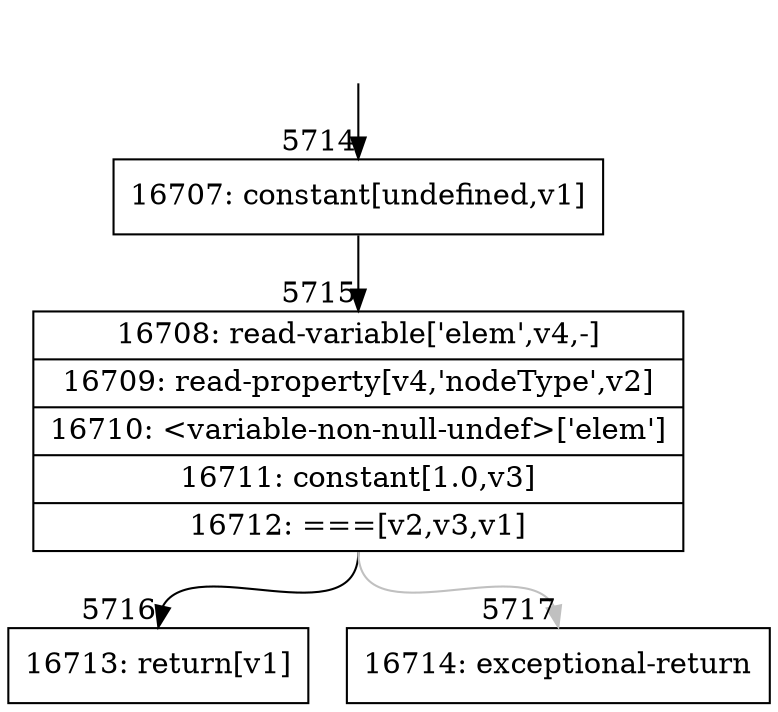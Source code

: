 digraph {
rankdir="TD"
BB_entry370[shape=none,label=""];
BB_entry370 -> BB5714 [tailport=s, headport=n, headlabel="    5714"]
BB5714 [shape=record label="{16707: constant[undefined,v1]}" ] 
BB5714 -> BB5715 [tailport=s, headport=n, headlabel="      5715"]
BB5715 [shape=record label="{16708: read-variable['elem',v4,-]|16709: read-property[v4,'nodeType',v2]|16710: \<variable-non-null-undef\>['elem']|16711: constant[1.0,v3]|16712: ===[v2,v3,v1]}" ] 
BB5715 -> BB5716 [tailport=s, headport=n, headlabel="      5716"]
BB5715 -> BB5717 [tailport=s, headport=n, color=gray, headlabel="      5717"]
BB5716 [shape=record label="{16713: return[v1]}" ] 
BB5717 [shape=record label="{16714: exceptional-return}" ] 
//#$~ 5807
}
